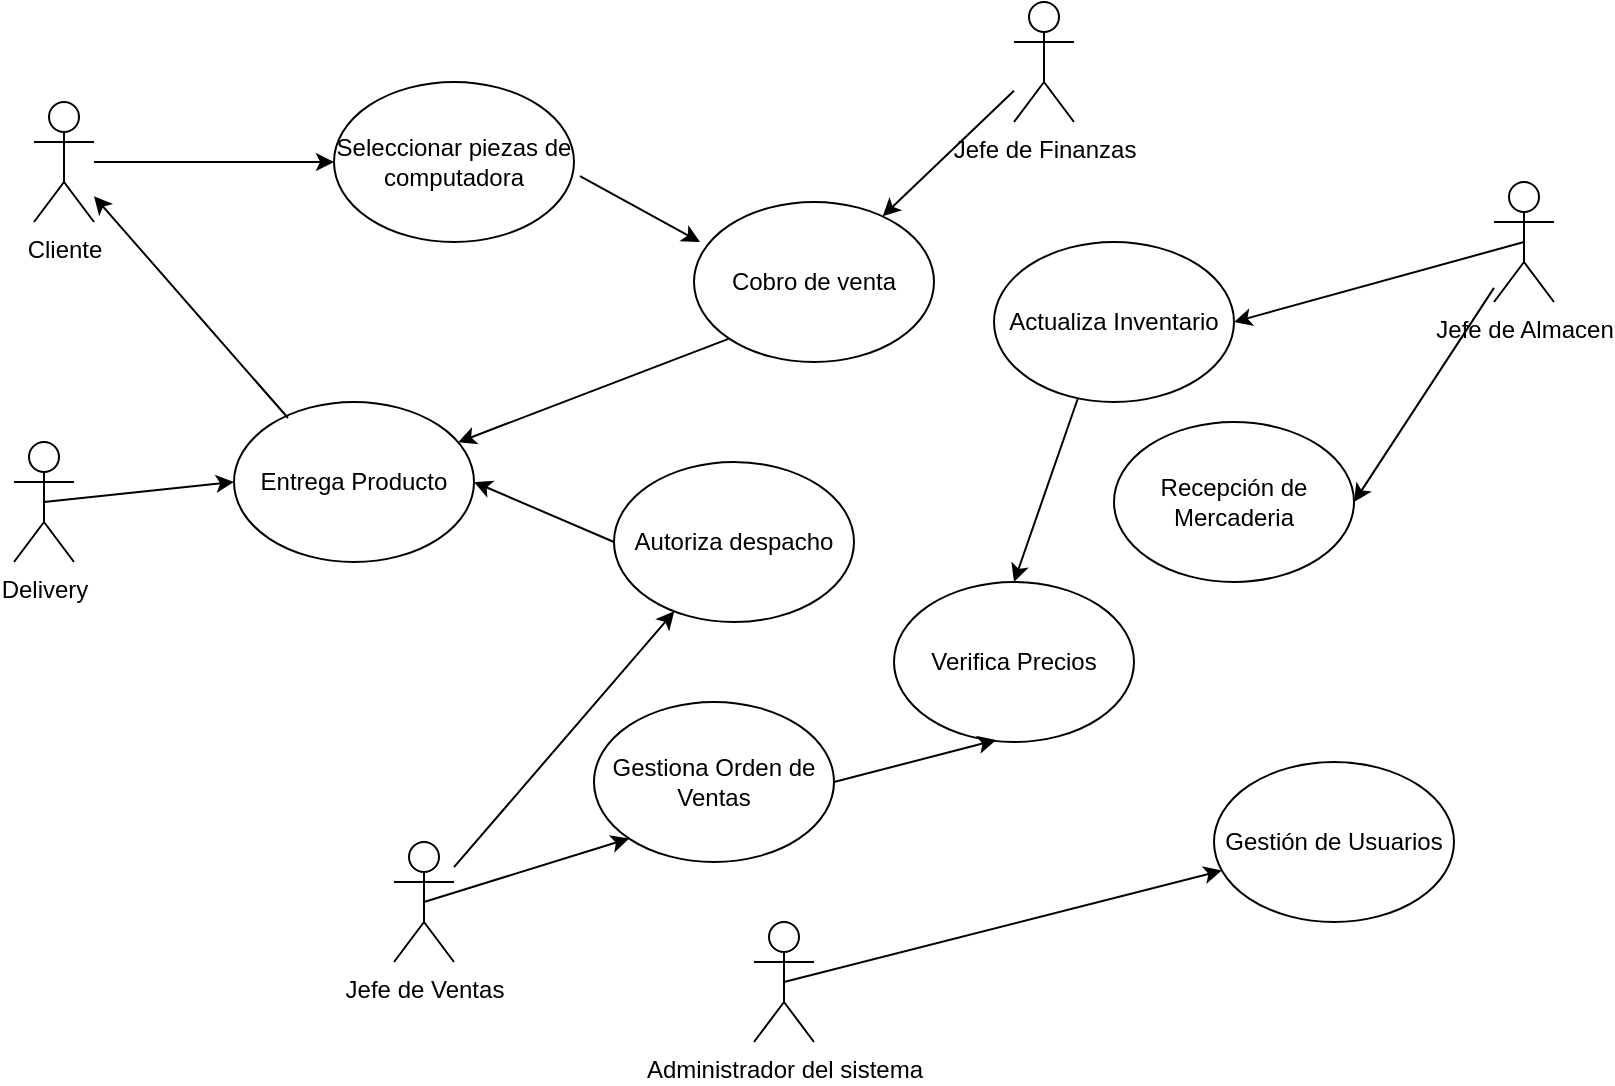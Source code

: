 <mxfile version="15.5.8" type="github">
  <diagram name="Page-1" id="58cdce13-f638-feb5-8d6f-7d28b1aa9fa0">
    <mxGraphModel dx="1038" dy="564" grid="1" gridSize="10" guides="1" tooltips="1" connect="1" arrows="1" fold="1" page="1" pageScale="1" pageWidth="1100" pageHeight="850" background="none" math="0" shadow="0">
      <root>
        <mxCell id="0" />
        <mxCell id="1" parent="0" />
        <mxCell id="QNuldeg3nvhpYGL2B9y5-1" value="Cliente" style="shape=umlActor;verticalLabelPosition=bottom;verticalAlign=top;html=1;outlineConnect=0;" vertex="1" parent="1">
          <mxGeometry x="140" y="340" width="30" height="60" as="geometry" />
        </mxCell>
        <mxCell id="QNuldeg3nvhpYGL2B9y5-2" value="Seleccionar piezas de computadora" style="ellipse;whiteSpace=wrap;html=1;" vertex="1" parent="1">
          <mxGeometry x="290" y="330" width="120" height="80" as="geometry" />
        </mxCell>
        <mxCell id="QNuldeg3nvhpYGL2B9y5-6" value="" style="endArrow=classic;html=1;rounded=0;" edge="1" parent="1" source="QNuldeg3nvhpYGL2B9y5-1" target="QNuldeg3nvhpYGL2B9y5-2">
          <mxGeometry width="50" height="50" relative="1" as="geometry">
            <mxPoint x="420" y="590" as="sourcePoint" />
            <mxPoint x="470" y="540" as="targetPoint" />
          </mxGeometry>
        </mxCell>
        <mxCell id="QNuldeg3nvhpYGL2B9y5-7" value="Jefe de Almacen" style="shape=umlActor;verticalLabelPosition=bottom;verticalAlign=top;html=1;outlineConnect=0;" vertex="1" parent="1">
          <mxGeometry x="870" y="380" width="30" height="60" as="geometry" />
        </mxCell>
        <mxCell id="QNuldeg3nvhpYGL2B9y5-8" value="Administrador del sistema" style="shape=umlActor;verticalLabelPosition=bottom;verticalAlign=top;html=1;outlineConnect=0;" vertex="1" parent="1">
          <mxGeometry x="500" y="750" width="30" height="60" as="geometry" />
        </mxCell>
        <mxCell id="QNuldeg3nvhpYGL2B9y5-9" value="Actualiza Inventario" style="ellipse;whiteSpace=wrap;html=1;" vertex="1" parent="1">
          <mxGeometry x="620" y="410" width="120" height="80" as="geometry" />
        </mxCell>
        <mxCell id="QNuldeg3nvhpYGL2B9y5-10" value="" style="endArrow=classic;html=1;rounded=0;entryX=1;entryY=0.5;entryDx=0;entryDy=0;exitX=0.5;exitY=0.5;exitDx=0;exitDy=0;exitPerimeter=0;" edge="1" parent="1" source="QNuldeg3nvhpYGL2B9y5-7" target="QNuldeg3nvhpYGL2B9y5-9">
          <mxGeometry width="50" height="50" relative="1" as="geometry">
            <mxPoint x="780" y="600" as="sourcePoint" />
            <mxPoint x="830" y="550" as="targetPoint" />
          </mxGeometry>
        </mxCell>
        <mxCell id="QNuldeg3nvhpYGL2B9y5-11" value="Recepción de Mercaderia" style="ellipse;whiteSpace=wrap;html=1;" vertex="1" parent="1">
          <mxGeometry x="680" y="500" width="120" height="80" as="geometry" />
        </mxCell>
        <mxCell id="QNuldeg3nvhpYGL2B9y5-12" value="" style="endArrow=classic;html=1;rounded=0;entryX=1;entryY=0.5;entryDx=0;entryDy=0;" edge="1" parent="1" source="QNuldeg3nvhpYGL2B9y5-7" target="QNuldeg3nvhpYGL2B9y5-11">
          <mxGeometry width="50" height="50" relative="1" as="geometry">
            <mxPoint x="860" y="640" as="sourcePoint" />
            <mxPoint x="910" y="590" as="targetPoint" />
          </mxGeometry>
        </mxCell>
        <mxCell id="QNuldeg3nvhpYGL2B9y5-13" value="Delivery" style="shape=umlActor;verticalLabelPosition=bottom;verticalAlign=top;html=1;outlineConnect=0;" vertex="1" parent="1">
          <mxGeometry x="130" y="510" width="30" height="60" as="geometry" />
        </mxCell>
        <mxCell id="QNuldeg3nvhpYGL2B9y5-14" value="Entrega Producto" style="ellipse;whiteSpace=wrap;html=1;" vertex="1" parent="1">
          <mxGeometry x="240" y="490" width="120" height="80" as="geometry" />
        </mxCell>
        <mxCell id="QNuldeg3nvhpYGL2B9y5-15" value="Gestión de Usuarios" style="ellipse;whiteSpace=wrap;html=1;" vertex="1" parent="1">
          <mxGeometry x="730" y="670" width="120" height="80" as="geometry" />
        </mxCell>
        <mxCell id="QNuldeg3nvhpYGL2B9y5-16" value="" style="endArrow=classic;html=1;rounded=0;exitX=0.5;exitY=0.5;exitDx=0;exitDy=0;exitPerimeter=0;" edge="1" parent="1" source="QNuldeg3nvhpYGL2B9y5-8" target="QNuldeg3nvhpYGL2B9y5-15">
          <mxGeometry width="50" height="50" relative="1" as="geometry">
            <mxPoint x="350" y="740" as="sourcePoint" />
            <mxPoint x="400" y="690" as="targetPoint" />
          </mxGeometry>
        </mxCell>
        <mxCell id="QNuldeg3nvhpYGL2B9y5-20" value="Gestiona Orden de Ventas" style="ellipse;whiteSpace=wrap;html=1;" vertex="1" parent="1">
          <mxGeometry x="420" y="640" width="120" height="80" as="geometry" />
        </mxCell>
        <mxCell id="QNuldeg3nvhpYGL2B9y5-21" value="Jefe de Ventas" style="shape=umlActor;verticalLabelPosition=bottom;verticalAlign=top;html=1;outlineConnect=0;" vertex="1" parent="1">
          <mxGeometry x="320" y="710" width="30" height="60" as="geometry" />
        </mxCell>
        <mxCell id="QNuldeg3nvhpYGL2B9y5-22" value="" style="endArrow=classic;html=1;rounded=0;entryX=0;entryY=1;entryDx=0;entryDy=0;exitX=0.5;exitY=0.5;exitDx=0;exitDy=0;exitPerimeter=0;" edge="1" parent="1" source="QNuldeg3nvhpYGL2B9y5-21" target="QNuldeg3nvhpYGL2B9y5-20">
          <mxGeometry width="50" height="50" relative="1" as="geometry">
            <mxPoint x="430" y="720" as="sourcePoint" />
            <mxPoint x="480" y="670" as="targetPoint" />
          </mxGeometry>
        </mxCell>
        <mxCell id="QNuldeg3nvhpYGL2B9y5-24" value="Autoriza despacho" style="ellipse;whiteSpace=wrap;html=1;" vertex="1" parent="1">
          <mxGeometry x="430" y="520" width="120" height="80" as="geometry" />
        </mxCell>
        <mxCell id="QNuldeg3nvhpYGL2B9y5-26" value="" style="endArrow=classic;html=1;rounded=0;entryX=1;entryY=0.5;entryDx=0;entryDy=0;exitX=0;exitY=0.5;exitDx=0;exitDy=0;" edge="1" parent="1" source="QNuldeg3nvhpYGL2B9y5-24" target="QNuldeg3nvhpYGL2B9y5-14">
          <mxGeometry width="50" height="50" relative="1" as="geometry">
            <mxPoint x="580" y="640" as="sourcePoint" />
            <mxPoint x="630" y="590" as="targetPoint" />
          </mxGeometry>
        </mxCell>
        <mxCell id="QNuldeg3nvhpYGL2B9y5-27" value="" style="endArrow=classic;html=1;rounded=0;" edge="1" parent="1" source="QNuldeg3nvhpYGL2B9y5-21" target="QNuldeg3nvhpYGL2B9y5-24">
          <mxGeometry width="50" height="50" relative="1" as="geometry">
            <mxPoint x="340" y="660" as="sourcePoint" />
            <mxPoint x="390" y="610" as="targetPoint" />
          </mxGeometry>
        </mxCell>
        <mxCell id="QNuldeg3nvhpYGL2B9y5-28" value="" style="endArrow=classic;html=1;rounded=0;exitX=0.5;exitY=0.5;exitDx=0;exitDy=0;exitPerimeter=0;entryX=0;entryY=0.5;entryDx=0;entryDy=0;" edge="1" parent="1" source="QNuldeg3nvhpYGL2B9y5-13" target="QNuldeg3nvhpYGL2B9y5-14">
          <mxGeometry width="50" height="50" relative="1" as="geometry">
            <mxPoint x="200" y="660" as="sourcePoint" />
            <mxPoint x="250" y="610" as="targetPoint" />
          </mxGeometry>
        </mxCell>
        <mxCell id="QNuldeg3nvhpYGL2B9y5-29" value="" style="endArrow=classic;html=1;rounded=0;exitX=0.225;exitY=0.1;exitDx=0;exitDy=0;exitPerimeter=0;" edge="1" parent="1" source="QNuldeg3nvhpYGL2B9y5-14" target="QNuldeg3nvhpYGL2B9y5-1">
          <mxGeometry width="50" height="50" relative="1" as="geometry">
            <mxPoint x="190" y="480" as="sourcePoint" />
            <mxPoint x="240" y="430" as="targetPoint" />
          </mxGeometry>
        </mxCell>
        <mxCell id="QNuldeg3nvhpYGL2B9y5-31" value="" style="endArrow=classic;html=1;rounded=0;exitX=0.35;exitY=0.975;exitDx=0;exitDy=0;exitPerimeter=0;entryX=0.5;entryY=0;entryDx=0;entryDy=0;" edge="1" parent="1" source="QNuldeg3nvhpYGL2B9y5-9" target="QNuldeg3nvhpYGL2B9y5-32">
          <mxGeometry width="50" height="50" relative="1" as="geometry">
            <mxPoint x="500" y="560" as="sourcePoint" />
            <mxPoint x="620" y="550" as="targetPoint" />
          </mxGeometry>
        </mxCell>
        <mxCell id="QNuldeg3nvhpYGL2B9y5-32" value="Verifica Precios" style="ellipse;whiteSpace=wrap;html=1;" vertex="1" parent="1">
          <mxGeometry x="570" y="580" width="120" height="80" as="geometry" />
        </mxCell>
        <mxCell id="QNuldeg3nvhpYGL2B9y5-33" value="" style="endArrow=classic;html=1;rounded=0;exitX=1;exitY=0.5;exitDx=0;exitDy=0;entryX=0.425;entryY=0.988;entryDx=0;entryDy=0;entryPerimeter=0;" edge="1" parent="1" source="QNuldeg3nvhpYGL2B9y5-20" target="QNuldeg3nvhpYGL2B9y5-32">
          <mxGeometry width="50" height="50" relative="1" as="geometry">
            <mxPoint x="600" y="720" as="sourcePoint" />
            <mxPoint x="650" y="670" as="targetPoint" />
          </mxGeometry>
        </mxCell>
        <mxCell id="QNuldeg3nvhpYGL2B9y5-34" value="Jefe de Finanzas" style="shape=umlActor;verticalLabelPosition=bottom;verticalAlign=top;html=1;outlineConnect=0;" vertex="1" parent="1">
          <mxGeometry x="630" y="290" width="30" height="60" as="geometry" />
        </mxCell>
        <mxCell id="QNuldeg3nvhpYGL2B9y5-35" value="Cobro de venta" style="ellipse;whiteSpace=wrap;html=1;" vertex="1" parent="1">
          <mxGeometry x="470" y="390" width="120" height="80" as="geometry" />
        </mxCell>
        <mxCell id="QNuldeg3nvhpYGL2B9y5-39" value="" style="endArrow=classic;html=1;rounded=0;" edge="1" parent="1" source="QNuldeg3nvhpYGL2B9y5-34" target="QNuldeg3nvhpYGL2B9y5-35">
          <mxGeometry width="50" height="50" relative="1" as="geometry">
            <mxPoint x="530" y="470" as="sourcePoint" />
            <mxPoint x="580" y="420" as="targetPoint" />
          </mxGeometry>
        </mxCell>
        <mxCell id="QNuldeg3nvhpYGL2B9y5-43" value="" style="endArrow=classic;html=1;rounded=0;entryX=0.025;entryY=0.25;entryDx=0;entryDy=0;entryPerimeter=0;exitX=1.025;exitY=0.588;exitDx=0;exitDy=0;exitPerimeter=0;" edge="1" parent="1" source="QNuldeg3nvhpYGL2B9y5-2" target="QNuldeg3nvhpYGL2B9y5-35">
          <mxGeometry width="50" height="50" relative="1" as="geometry">
            <mxPoint x="350" y="470" as="sourcePoint" />
            <mxPoint x="400" y="420" as="targetPoint" />
          </mxGeometry>
        </mxCell>
        <mxCell id="QNuldeg3nvhpYGL2B9y5-44" value="" style="endArrow=classic;html=1;rounded=0;exitX=0;exitY=1;exitDx=0;exitDy=0;" edge="1" parent="1" source="QNuldeg3nvhpYGL2B9y5-35" target="QNuldeg3nvhpYGL2B9y5-14">
          <mxGeometry width="50" height="50" relative="1" as="geometry">
            <mxPoint x="390" y="500" as="sourcePoint" />
            <mxPoint x="440" y="450" as="targetPoint" />
          </mxGeometry>
        </mxCell>
      </root>
    </mxGraphModel>
  </diagram>
</mxfile>
